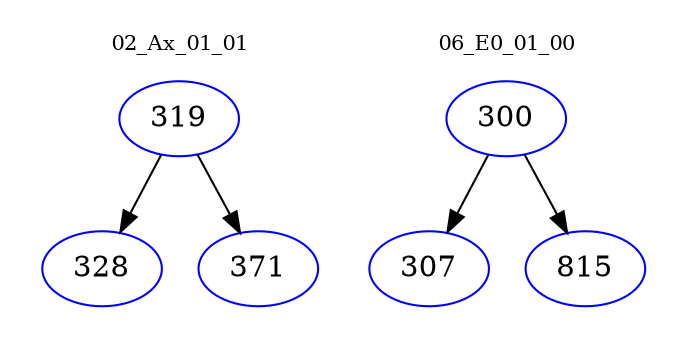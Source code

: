 digraph{
subgraph cluster_0 {
color = white
label = "02_Ax_01_01";
fontsize=10;
T0_319 [label="319", color="blue"]
T0_319 -> T0_328 [color="black"]
T0_328 [label="328", color="blue"]
T0_319 -> T0_371 [color="black"]
T0_371 [label="371", color="blue"]
}
subgraph cluster_1 {
color = white
label = "06_E0_01_00";
fontsize=10;
T1_300 [label="300", color="blue"]
T1_300 -> T1_307 [color="black"]
T1_307 [label="307", color="blue"]
T1_300 -> T1_815 [color="black"]
T1_815 [label="815", color="blue"]
}
}
